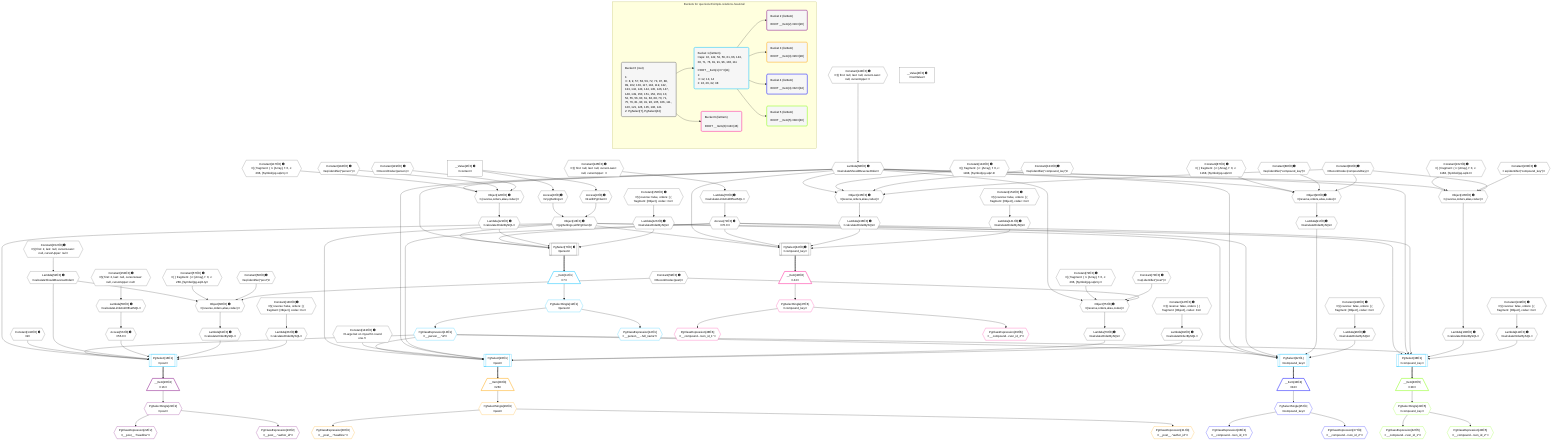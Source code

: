 %%{init: {'themeVariables': { 'fontSize': '12px'}}}%%
graph TD
    classDef path fill:#eee,stroke:#000,color:#000
    classDef plan fill:#fff,stroke-width:1px,color:#000
    classDef itemplan fill:#fff,stroke-width:2px,color:#000
    classDef unbatchedplan fill:#dff,stroke-width:1px,color:#000
    classDef sideeffectplan fill:#fcc,stroke-width:2px,color:#000
    classDef bucket fill:#f6f6f6,color:#000,stroke-width:2px,text-align:left


    %% plan dependencies
    PgSelect7[["PgSelect[7∈0] ➊<br />ᐸpersonᐳ"]]:::plan
    Object10{{"Object[10∈0] ➊<br />ᐸ{pgSettings,withPgClient}ᐳ"}}:::plan
    Lambda68{{"Lambda[68∈0] ➊<br />ᐸcalculateShouldReverseOrderᐳ"}}:::plan
    Access71{{"Access[71∈0] ➊<br />ᐸ70.0ᐳ"}}:::plan
    Lambda121{{"Lambda[121∈0] ➊<br />ᐸcalculateOrderBySQLᐳ"}}:::plan
    Lambda126{{"Lambda[126∈0] ➊<br />ᐸcalculateOrderBySQLᐳ"}}:::plan
    Object10 & Lambda68 & Access71 & Lambda121 & Lambda126 --> PgSelect7
    PgSelect44[["PgSelect[44∈0] ➊<br />ᐸcompound_keyᐳ"]]:::plan
    Lambda136{{"Lambda[136∈0] ➊<br />ᐸcalculateOrderBySQLᐳ"}}:::plan
    Lambda141{{"Lambda[141∈0] ➊<br />ᐸcalculateOrderBySQLᐳ"}}:::plan
    Object10 & Lambda68 & Access71 & Lambda136 & Lambda141 --> PgSelect44
    Object60{{"Object[60∈0] ➊<br />ᐸ{reverse,orders,alias,codec}ᐳ"}}:::plan
    Lambda52{{"Lambda[52∈0] ➊<br />ᐸcalculateShouldReverseOrderᐳ"}}:::plan
    Constant57{{"Constant[57∈0] ➊<br />ᐸ[ { fragment: { n: [Array], f: 0, c: 266, [Symbol(pg-sql2-tyᐳ"}}:::plan
    Constant58{{"Constant[58∈0] ➊<br />ᐸsql.identifier(”post”)ᐳ"}}:::plan
    Constant59{{"Constant[59∈0] ➊<br />ᐸRecordCodec(post)ᐳ"}}:::plan
    Lambda52 & Constant57 & Constant58 & Constant59 --> Object60
    Object75{{"Object[75∈0] ➊<br />ᐸ{reverse,orders,alias,codec}ᐳ"}}:::plan
    Constant72{{"Constant[72∈0] ➊<br />ᐸ[ { fragment: { n: [Array], f: 0, c: 266, [Symbol(pg-sql2-tyᐳ"}}:::plan
    Constant73{{"Constant[73∈0] ➊<br />ᐸsql.identifier(”post”)ᐳ"}}:::plan
    Lambda68 & Constant72 & Constant73 & Constant59 --> Object75
    Object90{{"Object[90∈0] ➊<br />ᐸ{reverse,orders,alias,codec}ᐳ"}}:::plan
    Constant87{{"Constant[87∈0] ➊<br />ᐸ[ { fragment: { n: [Array], f: 0, c: 1168, [Symbol(pg-sql2-tᐳ"}}:::plan
    Constant88{{"Constant[88∈0] ➊<br />ᐸsql.identifier(”compound_key”)ᐳ"}}:::plan
    Constant89{{"Constant[89∈0] ➊<br />ᐸRecordCodec(compoundKey)ᐳ"}}:::plan
    Lambda68 & Constant87 & Constant88 & Constant89 --> Object90
    Object105{{"Object[105∈0] ➊<br />ᐸ{reverse,orders,alias,codec}ᐳ"}}:::plan
    Constant102{{"Constant[102∈0] ➊<br />ᐸ[ { fragment: { n: [Array], f: 0, c: 1168, [Symbol(pg-sql2-tᐳ"}}:::plan
    Constant103{{"Constant[103∈0] ➊<br />ᐸsql.identifier(”compound_key”)ᐳ"}}:::plan
    Lambda68 & Constant102 & Constant103 & Constant89 --> Object105
    Object120{{"Object[120∈0] ➊<br />ᐸ{reverse,orders,alias,codec}ᐳ"}}:::plan
    Constant117{{"Constant[117∈0] ➊<br />ᐸ[ { fragment: { n: [Array], f: 0, c: 266, [Symbol(pg-sql2-tyᐳ"}}:::plan
    Constant118{{"Constant[118∈0] ➊<br />ᐸsql.identifier(”person”)ᐳ"}}:::plan
    Constant119{{"Constant[119∈0] ➊<br />ᐸRecordCodec(person)ᐳ"}}:::plan
    Lambda68 & Constant117 & Constant118 & Constant119 --> Object120
    Object135{{"Object[135∈0] ➊<br />ᐸ{reverse,orders,alias,codec}ᐳ"}}:::plan
    Constant132{{"Constant[132∈0] ➊<br />ᐸ[ { fragment: { n: [Array], f: 0, c: 1168, [Symbol(pg-sql2-tᐳ"}}:::plan
    Constant133{{"Constant[133∈0] ➊<br />ᐸsql.identifier(”compound_key”)ᐳ"}}:::plan
    Lambda68 & Constant132 & Constant133 & Constant89 --> Object135
    Access8{{"Access[8∈0] ➊<br />ᐸ2.pgSettingsᐳ"}}:::plan
    Access9{{"Access[9∈0] ➊<br />ᐸ2.withPgClientᐳ"}}:::plan
    Access8 & Access9 --> Object10
    __Value2["__Value[2∈0] ➊<br />ᐸcontextᐳ"]:::plan
    __Value2 --> Access8
    __Value2 --> Access9
    Constant152{{"Constant[152∈0] ➊<br />ᐸ§{ first: 2, last: null, cursorLower: null, cursorUpper: nulᐳ"}}:::plan
    Constant152 --> Lambda52
    Lambda55{{"Lambda[55∈0] ➊<br />ᐸcalculateLimitAndOffsetSQLᐳ"}}:::plan
    Constant153{{"Constant[153∈0] ➊<br />ᐸ§{ first: 2, last: null, cursorLower: null, cursorUpper: nulᐳ"}}:::plan
    Constant153 --> Lambda55
    Access56{{"Access[56∈0] ➊<br />ᐸ55.0ᐳ"}}:::plan
    Lambda55 --> Access56
    Lambda61{{"Lambda[61∈0] ➊<br />ᐸcalculateOrderBySQLᐳ"}}:::plan
    Object60 --> Lambda61
    Lambda66{{"Lambda[66∈0] ➊<br />ᐸcalculateOrderBySQLᐳ"}}:::plan
    Constant146{{"Constant[146∈0] ➊<br />ᐸ§{ reverse: false, orders: [ { fragment: [Object], codec: Coᐳ"}}:::plan
    Constant146 --> Lambda66
    Constant144{{"Constant[144∈0] ➊<br />ᐸ§{ first: null, last: null, cursorLower: null, cursorUpper: ᐳ"}}:::plan
    Constant144 --> Lambda68
    Lambda70{{"Lambda[70∈0] ➊<br />ᐸcalculateLimitAndOffsetSQLᐳ"}}:::plan
    Constant145{{"Constant[145∈0] ➊<br />ᐸ§{ first: null, last: null, cursorLower: null, cursorUpper: ᐳ"}}:::plan
    Constant145 --> Lambda70
    Lambda70 --> Access71
    Lambda76{{"Lambda[76∈0] ➊<br />ᐸcalculateOrderBySQLᐳ"}}:::plan
    Object75 --> Lambda76
    Lambda81{{"Lambda[81∈0] ➊<br />ᐸcalculateOrderBySQLᐳ"}}:::plan
    Constant147{{"Constant[147∈0] ➊<br />ᐸ§{ reverse: false, orders: [ { fragment: [Object], codec: Coᐳ"}}:::plan
    Constant147 --> Lambda81
    Lambda91{{"Lambda[91∈0] ➊<br />ᐸcalculateOrderBySQLᐳ"}}:::plan
    Object90 --> Lambda91
    Lambda96{{"Lambda[96∈0] ➊<br />ᐸcalculateOrderBySQLᐳ"}}:::plan
    Constant148{{"Constant[148∈0] ➊<br />ᐸ§{ reverse: false, orders: [ { fragment: [Object], codec: Coᐳ"}}:::plan
    Constant148 --> Lambda96
    Lambda106{{"Lambda[106∈0] ➊<br />ᐸcalculateOrderBySQLᐳ"}}:::plan
    Object105 --> Lambda106
    Lambda111{{"Lambda[111∈0] ➊<br />ᐸcalculateOrderBySQLᐳ"}}:::plan
    Constant149{{"Constant[149∈0] ➊<br />ᐸ§{ reverse: false, orders: [ { fragment: [Object], codec: Coᐳ"}}:::plan
    Constant149 --> Lambda111
    Object120 --> Lambda121
    Constant150{{"Constant[150∈0] ➊<br />ᐸ§{ reverse: false, orders: [ { fragment: [Object], codec: Coᐳ"}}:::plan
    Constant150 --> Lambda126
    Object135 --> Lambda136
    Constant151{{"Constant[151∈0] ➊<br />ᐸ§{ reverse: false, orders: [ { fragment: [Object], codec: Coᐳ"}}:::plan
    Constant151 --> Lambda141
    __Value4["__Value[4∈0] ➊<br />ᐸrootValueᐳ"]:::plan
    Constant142{{"Constant[142∈0] ➊<br />ᐸ2ᐳ"}}:::plan
    Constant143{{"Constant[143∈0] ➊<br />ᐸ'Large bet on myself in round one.'ᐳ"}}:::plan
    PgSelect16[["PgSelect[16∈1]<br />ᐸpostᐳ"]]:::plan
    PgClassExpression13{{"PgClassExpression[13∈1]<br />ᐸ__person__.”id”ᐳ"}}:::plan
    Object10 & PgClassExpression13 & Constant142 & Lambda52 & Access56 & Lambda61 & Lambda66 --> PgSelect16
    PgSelect26[["PgSelect[26∈1]<br />ᐸpostᐳ"]]:::plan
    Object10 & PgClassExpression13 & Constant143 & Lambda68 & Access71 & Lambda76 & Lambda81 --> PgSelect26
    PgSelect32[["PgSelect[32∈1]<br />ᐸcompound_keyᐳ"]]:::plan
    Object10 & PgClassExpression13 & Lambda68 & Access71 & Lambda91 & Lambda96 --> PgSelect32
    PgSelect38[["PgSelect[38∈1]<br />ᐸcompound_keyᐳ"]]:::plan
    Object10 & PgClassExpression13 & Lambda68 & Access71 & Lambda106 & Lambda111 --> PgSelect38
    __Item11[/"__Item[11∈1]<br />ᐸ7ᐳ"\]:::itemplan
    PgSelect7 ==> __Item11
    PgSelectSingle12{{"PgSelectSingle[12∈1]<br />ᐸpersonᐳ"}}:::plan
    __Item11 --> PgSelectSingle12
    PgSelectSingle12 --> PgClassExpression13
    PgClassExpression14{{"PgClassExpression[14∈1]<br />ᐸ__person__...full_name”ᐳ"}}:::plan
    PgSelectSingle12 --> PgClassExpression14
    __Item20[/"__Item[20∈2]<br />ᐸ16ᐳ"\]:::itemplan
    PgSelect16 ==> __Item20
    PgSelectSingle21{{"PgSelectSingle[21∈2]<br />ᐸpostᐳ"}}:::plan
    __Item20 --> PgSelectSingle21
    PgClassExpression22{{"PgClassExpression[22∈2]<br />ᐸ__post__.”headline”ᐳ"}}:::plan
    PgSelectSingle21 --> PgClassExpression22
    PgClassExpression23{{"PgClassExpression[23∈2]<br />ᐸ__post__.”author_id”ᐳ"}}:::plan
    PgSelectSingle21 --> PgClassExpression23
    __Item28[/"__Item[28∈3]<br />ᐸ26ᐳ"\]:::itemplan
    PgSelect26 ==> __Item28
    PgSelectSingle29{{"PgSelectSingle[29∈3]<br />ᐸpostᐳ"}}:::plan
    __Item28 --> PgSelectSingle29
    PgClassExpression30{{"PgClassExpression[30∈3]<br />ᐸ__post__.”headline”ᐳ"}}:::plan
    PgSelectSingle29 --> PgClassExpression30
    PgClassExpression31{{"PgClassExpression[31∈3]<br />ᐸ__post__.”author_id”ᐳ"}}:::plan
    PgSelectSingle29 --> PgClassExpression31
    __Item34[/"__Item[34∈4]<br />ᐸ32ᐳ"\]:::itemplan
    PgSelect32 ==> __Item34
    PgSelectSingle35{{"PgSelectSingle[35∈4]<br />ᐸcompound_keyᐳ"}}:::plan
    __Item34 --> PgSelectSingle35
    PgClassExpression36{{"PgClassExpression[36∈4]<br />ᐸ__compound...rson_id_1”ᐳ"}}:::plan
    PgSelectSingle35 --> PgClassExpression36
    PgClassExpression37{{"PgClassExpression[37∈4]<br />ᐸ__compound...rson_id_2”ᐳ"}}:::plan
    PgSelectSingle35 --> PgClassExpression37
    __Item40[/"__Item[40∈5]<br />ᐸ38ᐳ"\]:::itemplan
    PgSelect38 ==> __Item40
    PgSelectSingle41{{"PgSelectSingle[41∈5]<br />ᐸcompound_keyᐳ"}}:::plan
    __Item40 --> PgSelectSingle41
    PgClassExpression42{{"PgClassExpression[42∈5]<br />ᐸ__compound...rson_id_1”ᐳ"}}:::plan
    PgSelectSingle41 --> PgClassExpression42
    PgClassExpression43{{"PgClassExpression[43∈5]<br />ᐸ__compound...rson_id_2”ᐳ"}}:::plan
    PgSelectSingle41 --> PgClassExpression43
    __Item46[/"__Item[46∈6]<br />ᐸ44ᐳ"\]:::itemplan
    PgSelect44 ==> __Item46
    PgSelectSingle47{{"PgSelectSingle[47∈6]<br />ᐸcompound_keyᐳ"}}:::plan
    __Item46 --> PgSelectSingle47
    PgClassExpression48{{"PgClassExpression[48∈6]<br />ᐸ__compound...rson_id_1”ᐳ"}}:::plan
    PgSelectSingle47 --> PgClassExpression48
    PgClassExpression49{{"PgClassExpression[49∈6]<br />ᐸ__compound...rson_id_2”ᐳ"}}:::plan
    PgSelectSingle47 --> PgClassExpression49

    %% define steps

    subgraph "Buckets for queries/v4/simple-relations-head-tail"
    Bucket0("Bucket 0 (root)<br /><br />1: <br />ᐳ: 8, 9, 57, 58, 59, 72, 73, 87, 88, 89, 102, 103, 117, 118, 119, 132, 133, 142, 143, 144, 145, 146, 147, 148, 149, 150, 151, 152, 153, 10, 52, 55, 56, 60, 61, 66, 68, 70, 71, 75, 76, 81, 90, 91, 96, 105, 106, 111, 120, 121, 126, 135, 136, 141<br />2: PgSelect[7], PgSelect[44]"):::bucket
    classDef bucket0 stroke:#696969
    class Bucket0,__Value2,__Value4,PgSelect7,Access8,Access9,Object10,PgSelect44,Lambda52,Lambda55,Access56,Constant57,Constant58,Constant59,Object60,Lambda61,Lambda66,Lambda68,Lambda70,Access71,Constant72,Constant73,Object75,Lambda76,Lambda81,Constant87,Constant88,Constant89,Object90,Lambda91,Lambda96,Constant102,Constant103,Object105,Lambda106,Lambda111,Constant117,Constant118,Constant119,Object120,Lambda121,Lambda126,Constant132,Constant133,Object135,Lambda136,Lambda141,Constant142,Constant143,Constant144,Constant145,Constant146,Constant147,Constant148,Constant149,Constant150,Constant151,Constant152,Constant153 bucket0
    Bucket1("Bucket 1 (listItem)<br />Deps: 10, 142, 52, 56, 61, 66, 143, 68, 71, 76, 81, 91, 96, 106, 111<br /><br />ROOT __Item{1}ᐸ7ᐳ[11]<br />1: <br />ᐳ: 12, 13, 14<br />2: 16, 26, 32, 38"):::bucket
    classDef bucket1 stroke:#00bfff
    class Bucket1,__Item11,PgSelectSingle12,PgClassExpression13,PgClassExpression14,PgSelect16,PgSelect26,PgSelect32,PgSelect38 bucket1
    Bucket2("Bucket 2 (listItem)<br /><br />ROOT __Item{2}ᐸ16ᐳ[20]"):::bucket
    classDef bucket2 stroke:#7f007f
    class Bucket2,__Item20,PgSelectSingle21,PgClassExpression22,PgClassExpression23 bucket2
    Bucket3("Bucket 3 (listItem)<br /><br />ROOT __Item{3}ᐸ26ᐳ[28]"):::bucket
    classDef bucket3 stroke:#ffa500
    class Bucket3,__Item28,PgSelectSingle29,PgClassExpression30,PgClassExpression31 bucket3
    Bucket4("Bucket 4 (listItem)<br /><br />ROOT __Item{4}ᐸ32ᐳ[34]"):::bucket
    classDef bucket4 stroke:#0000ff
    class Bucket4,__Item34,PgSelectSingle35,PgClassExpression36,PgClassExpression37 bucket4
    Bucket5("Bucket 5 (listItem)<br /><br />ROOT __Item{5}ᐸ38ᐳ[40]"):::bucket
    classDef bucket5 stroke:#7fff00
    class Bucket5,__Item40,PgSelectSingle41,PgClassExpression42,PgClassExpression43 bucket5
    Bucket6("Bucket 6 (listItem)<br /><br />ROOT __Item{6}ᐸ44ᐳ[46]"):::bucket
    classDef bucket6 stroke:#ff1493
    class Bucket6,__Item46,PgSelectSingle47,PgClassExpression48,PgClassExpression49 bucket6
    Bucket0 --> Bucket1 & Bucket6
    Bucket1 --> Bucket2 & Bucket3 & Bucket4 & Bucket5
    end
